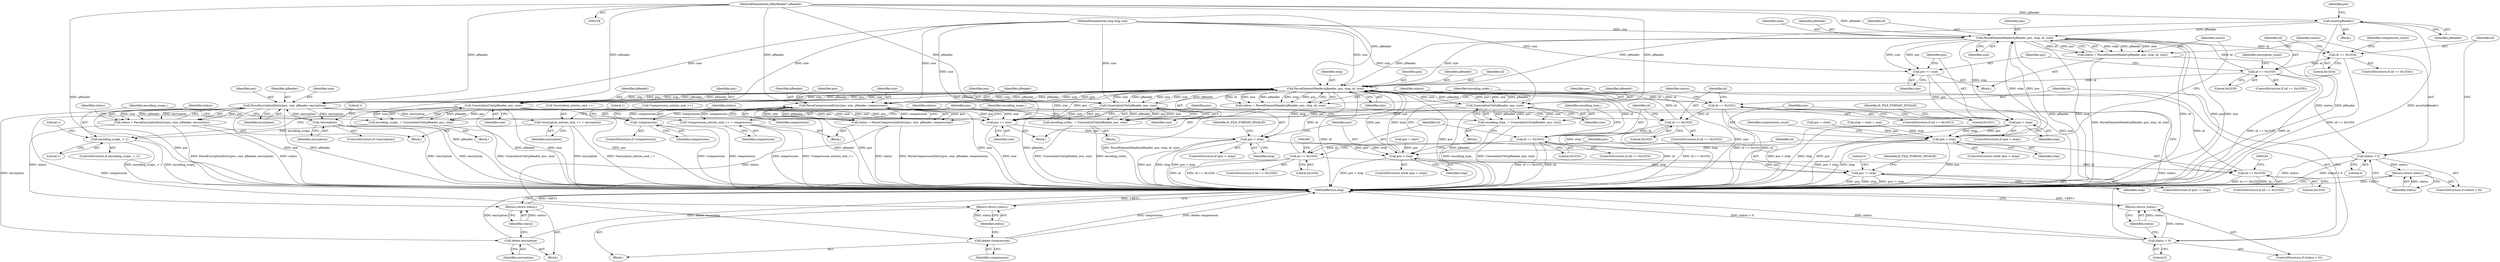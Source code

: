 digraph "0_Android_cc274e2abe8b2a6698a5c47d8aa4bb45f1f9538d_48@API" {
"1000111" [label="(Call,assert(pReader))"];
"1000109" [label="(MethodParameterIn,IMkvReader* pReader)"];
"1000141" [label="(Call,ParseElementHeader(pReader, pos, stop, id, size))"];
"1000139" [label="(Call,status = ParseElementHeader(pReader, pos, stop, id, size))"];
"1000148" [label="(Call,status < 0)"];
"1000151" [label="(Return,return status;)"];
"1000154" [label="(Call,id == 0x1034)"];
"1000160" [label="(Call,id == 0x1035)"];
"1000229" [label="(Call,ParseElementHeader(pReader, pos, stop, id, size))"];
"1000227" [label="(Call,status = ParseElementHeader(pReader, pos, stop, id, size))"];
"1000236" [label="(Call,status < 0)"];
"1000239" [label="(Return,return status;)"];
"1000242" [label="(Call,id == 0x1031)"];
"1000254" [label="(Call,id == 0x1032)"];
"1000273" [label="(Call,id == 0x1033)"];
"1000285" [label="(Call,id == 0x1034)"];
"1000319" [label="(Call,id == 0x1035)"];
"1000248" [label="(Call,UnserializeUInt(pReader, pos, size))"];
"1000246" [label="(Call,encoding_order_ = UnserializeUInt(pReader, pos, size))"];
"1000351" [label="(Call,pos += size)"];
"1000355" [label="(Call,pos > stop)"];
"1000220" [label="(Call,pos < stop)"];
"1000361" [label="(Call,pos != stop)"];
"1000260" [label="(Call,UnserializeUInt(pReader, pos, size))"];
"1000258" [label="(Call,encoding_scope_ = UnserializeUInt(pReader, pos, size))"];
"1000265" [label="(Call,encoding_scope_ < 1)"];
"1000279" [label="(Call,UnserializeUInt(pReader, pos, size))"];
"1000277" [label="(Call,encoding_type_ = UnserializeUInt(pReader, pos, size))"];
"1000300" [label="(Call,ParseCompressionEntry(pos, size, pReader, compression))"];
"1000293" [label="(Call,!compression)"];
"1000298" [label="(Call,status = ParseCompressionEntry(pos, size, pReader, compression))"];
"1000310" [label="(Return,return status;)"];
"1000308" [label="(Call,delete compression)"];
"1000312" [label="(Call,*compression_entries_end_++ = compression)"];
"1000334" [label="(Call,ParseEncryptionEntry(pos, size, pReader, encryption))"];
"1000327" [label="(Call,!encryption)"];
"1000332" [label="(Call,status = ParseEncryptionEntry(pos, size, pReader, encryption))"];
"1000344" [label="(Return,return status;)"];
"1000342" [label="(Call,delete encryption)"];
"1000346" [label="(Call,*encryption_entries_end_++ = encryption)"];
"1000165" [label="(Call,pos += size)"];
"1000169" [label="(Call,pos > stop)"];
"1000132" [label="(Call,pos < stop)"];
"1000160" [label="(Call,id == 0x1035)"];
"1000173" [label="(Identifier,E_FILE_FORMAT_INVALID)"];
"1000139" [label="(Call,status = ParseElementHeader(pReader, pos, stop, id, size))"];
"1000345" [label="(Identifier,status)"];
"1000365" [label="(Identifier,E_FILE_FORMAT_INVALID)"];
"1000222" [label="(Identifier,stop)"];
"1000108" [label="(MethodParameterIn,long long size)"];
"1000310" [label="(Return,return status;)"];
"1000320" [label="(Identifier,id)"];
"1000133" [label="(Identifier,pos)"];
"1000273" [label="(Call,id == 0x1033)"];
"1000216" [label="(Call,pos = start)"];
"1000341" [label="(Block,)"];
"1000242" [label="(Call,id == 0x1031)"];
"1000318" [label="(ControlStructure,if (id == 0x1035))"];
"1000132" [label="(Call,pos < stop)"];
"1000328" [label="(Identifier,encryption)"];
"1000307" [label="(Block,)"];
"1000316" [label="(Identifier,compression)"];
"1000149" [label="(Identifier,status)"];
"1000287" [label="(Literal,0x1034)"];
"1000109" [label="(MethodParameterIn,IMkvReader* pReader)"];
"1000258" [label="(Call,encoding_scope_ = UnserializeUInt(pReader, pos, size))"];
"1000332" [label="(Call,status = ParseEncryptionEntry(pos, size, pReader, encryption))"];
"1000321" [label="(Literal,0x1035)"];
"1000298" [label="(Call,status = ParseCompressionEntry(pos, size, pReader, compression))"];
"1000169" [label="(Call,pos > stop)"];
"1000220" [label="(Call,pos < stop)"];
"1000223" [label="(Block,)"];
"1000356" [label="(Identifier,pos)"];
"1000238" [label="(Literal,0)"];
"1000354" [label="(ControlStructure,if (pos > stop))"];
"1000280" [label="(Identifier,pReader)"];
"1000333" [label="(Identifier,status)"];
"1000267" [label="(Literal,1)"];
"1000306" [label="(Identifier,status)"];
"1000367" [label="(Literal,0)"];
"1000266" [label="(Identifier,encoding_scope_)"];
"1000159" [label="(ControlStructure,if (id == 0x1035))"];
"1000300" [label="(Call,ParseCompressionEntry(pos, size, pReader, compression))"];
"1000363" [label="(Identifier,stop)"];
"1000231" [label="(Identifier,pos)"];
"1000270" [label="(Literal,1)"];
"1000236" [label="(Call,status < 0)"];
"1000253" [label="(ControlStructure,if (id == 0x1032))"];
"1000302" [label="(Identifier,size)"];
"1000272" [label="(ControlStructure,if (id == 0x1033))"];
"1000251" [label="(Identifier,size)"];
"1000152" [label="(Identifier,status)"];
"1000154" [label="(Call,id == 0x1034)"];
"1000360" [label="(ControlStructure,if (pos != stop))"];
"1000264" [label="(ControlStructure,if (encoding_scope_ < 1))"];
"1000111" [label="(Call,assert(pReader))"];
"1000262" [label="(Identifier,pos)"];
"1000309" [label="(Identifier,compression)"];
"1000148" [label="(Call,status < 0)"];
"1000235" [label="(ControlStructure,if (status < 0))"];
"1000256" [label="(Literal,0x1032)"];
"1000286" [label="(Identifier,id)"];
"1000304" [label="(Identifier,compression)"];
"1000156" [label="(Literal,0x1034)"];
"1000284" [label="(ControlStructure,if (id == 0x1034))"];
"1000134" [label="(Identifier,stop)"];
"1000353" [label="(Identifier,size)"];
"1000334" [label="(Call,ParseEncryptionEntry(pos, size, pReader, encryption))"];
"1000110" [label="(Block,)"];
"1000303" [label="(Identifier,pReader)"];
"1000145" [label="(Identifier,id)"];
"1000140" [label="(Identifier,status)"];
"1000285" [label="(Call,id == 0x1034)"];
"1000257" [label="(Block,)"];
"1000368" [label="(MethodReturn,long)"];
"1000161" [label="(Identifier,id)"];
"1000250" [label="(Identifier,pos)"];
"1000249" [label="(Identifier,pReader)"];
"1000357" [label="(Identifier,stop)"];
"1000352" [label="(Identifier,pos)"];
"1000141" [label="(Call,ParseElementHeader(pReader, pos, stop, id, size))"];
"1000239" [label="(Return,return status;)"];
"1000313" [label="(Call,*compression_entries_end_++)"];
"1000361" [label="(Call,pos != stop)"];
"1000281" [label="(Identifier,pos)"];
"1000230" [label="(Identifier,pReader)"];
"1000322" [label="(Block,)"];
"1000221" [label="(Identifier,pos)"];
"1000327" [label="(Call,!encryption)"];
"1000276" [label="(Block,)"];
"1000151" [label="(Return,return status;)"];
"1000335" [label="(Identifier,pos)"];
"1000229" [label="(Call,ParseElementHeader(pReader, pos, stop, id, size))"];
"1000177" [label="(Identifier,compression_count)"];
"1000319" [label="(Call,id == 0x1035)"];
"1000255" [label="(Identifier,id)"];
"1000260" [label="(Call,UnserializeUInt(pReader, pos, size))"];
"1000346" [label="(Call,*encryption_entries_end_++ = encryption)"];
"1000244" [label="(Literal,0x1031)"];
"1000277" [label="(Call,encoding_type_ = UnserializeUInt(pReader, pos, size))"];
"1000241" [label="(ControlStructure,if (id == 0x1031))"];
"1000153" [label="(ControlStructure,if (id == 0x1034))"];
"1000233" [label="(Identifier,id)"];
"1000219" [label="(ControlStructure,while (pos < stop))"];
"1000131" [label="(ControlStructure,while (pos < stop))"];
"1000274" [label="(Identifier,id)"];
"1000337" [label="(Identifier,pReader)"];
"1000232" [label="(Identifier,stop)"];
"1000246" [label="(Call,encoding_order_ = UnserializeUInt(pReader, pos, size))"];
"1000162" [label="(Literal,0x1035)"];
"1000362" [label="(Identifier,pos)"];
"1000265" [label="(Call,encoding_scope_ < 1)"];
"1000347" [label="(Call,*encryption_entries_end_++)"];
"1000275" [label="(Literal,0x1033)"];
"1000338" [label="(Identifier,encryption)"];
"1000343" [label="(Identifier,encryption)"];
"1000150" [label="(Literal,0)"];
"1000350" [label="(Identifier,encryption)"];
"1000355" [label="(Call,pos > stop)"];
"1000143" [label="(Identifier,pos)"];
"1000245" [label="(Block,)"];
"1000308" [label="(Call,delete compression)"];
"1000144" [label="(Identifier,stop)"];
"1000293" [label="(Call,!compression)"];
"1000351" [label="(Call,pos += size)"];
"1000167" [label="(Identifier,size)"];
"1000114" [label="(Call,pos = start)"];
"1000247" [label="(Identifier,encoding_order_)"];
"1000359" [label="(Identifier,E_FILE_FORMAT_INVALID)"];
"1000340" [label="(Identifier,status)"];
"1000234" [label="(Identifier,size)"];
"1000294" [label="(Identifier,compression)"];
"1000248" [label="(Call,UnserializeUInt(pReader, pos, size))"];
"1000263" [label="(Identifier,size)"];
"1000344" [label="(Return,return status;)"];
"1000292" [label="(ControlStructure,if (!compression))"];
"1000240" [label="(Identifier,status)"];
"1000170" [label="(Identifier,pos)"];
"1000168" [label="(ControlStructure,if (pos > stop))"];
"1000326" [label="(ControlStructure,if (!encryption))"];
"1000158" [label="(Identifier,compression_count)"];
"1000254" [label="(Call,id == 0x1032)"];
"1000312" [label="(Call,*compression_entries_end_++ = compression)"];
"1000336" [label="(Identifier,size)"];
"1000297" [label="(Literal,1)"];
"1000282" [label="(Identifier,size)"];
"1000342" [label="(Call,delete encryption)"];
"1000118" [label="(Call,stop = start + size)"];
"1000331" [label="(Literal,1)"];
"1000228" [label="(Identifier,status)"];
"1000278" [label="(Identifier,encoding_type_)"];
"1000142" [label="(Identifier,pReader)"];
"1000279" [label="(Call,UnserializeUInt(pReader, pos, size))"];
"1000261" [label="(Identifier,pReader)"];
"1000227" [label="(Call,status = ParseElementHeader(pReader, pos, stop, id, size))"];
"1000237" [label="(Identifier,status)"];
"1000299" [label="(Identifier,status)"];
"1000146" [label="(Identifier,size)"];
"1000259" [label="(Identifier,encoding_scope_)"];
"1000115" [label="(Identifier,pos)"];
"1000311" [label="(Identifier,status)"];
"1000171" [label="(Identifier,stop)"];
"1000147" [label="(ControlStructure,if (status < 0))"];
"1000288" [label="(Block,)"];
"1000155" [label="(Identifier,id)"];
"1000112" [label="(Identifier,pReader)"];
"1000166" [label="(Identifier,pos)"];
"1000135" [label="(Block,)"];
"1000165" [label="(Call,pos += size)"];
"1000164" [label="(Identifier,encryption_count)"];
"1000301" [label="(Identifier,pos)"];
"1000243" [label="(Identifier,id)"];
"1000111" -> "1000110"  [label="AST: "];
"1000111" -> "1000112"  [label="CFG: "];
"1000112" -> "1000111"  [label="AST: "];
"1000115" -> "1000111"  [label="CFG: "];
"1000111" -> "1000368"  [label="DDG: pReader"];
"1000111" -> "1000368"  [label="DDG: assert(pReader)"];
"1000109" -> "1000111"  [label="DDG: pReader"];
"1000111" -> "1000141"  [label="DDG: pReader"];
"1000111" -> "1000229"  [label="DDG: pReader"];
"1000109" -> "1000106"  [label="AST: "];
"1000109" -> "1000368"  [label="DDG: pReader"];
"1000109" -> "1000141"  [label="DDG: pReader"];
"1000109" -> "1000229"  [label="DDG: pReader"];
"1000109" -> "1000248"  [label="DDG: pReader"];
"1000109" -> "1000260"  [label="DDG: pReader"];
"1000109" -> "1000279"  [label="DDG: pReader"];
"1000109" -> "1000300"  [label="DDG: pReader"];
"1000109" -> "1000334"  [label="DDG: pReader"];
"1000141" -> "1000139"  [label="AST: "];
"1000141" -> "1000146"  [label="CFG: "];
"1000142" -> "1000141"  [label="AST: "];
"1000143" -> "1000141"  [label="AST: "];
"1000144" -> "1000141"  [label="AST: "];
"1000145" -> "1000141"  [label="AST: "];
"1000146" -> "1000141"  [label="AST: "];
"1000139" -> "1000141"  [label="CFG: "];
"1000141" -> "1000368"  [label="DDG: pReader"];
"1000141" -> "1000368"  [label="DDG: stop"];
"1000141" -> "1000368"  [label="DDG: id"];
"1000141" -> "1000368"  [label="DDG: pos"];
"1000141" -> "1000368"  [label="DDG: size"];
"1000141" -> "1000139"  [label="DDG: stop"];
"1000141" -> "1000139"  [label="DDG: pReader"];
"1000141" -> "1000139"  [label="DDG: size"];
"1000141" -> "1000139"  [label="DDG: id"];
"1000141" -> "1000139"  [label="DDG: pos"];
"1000132" -> "1000141"  [label="DDG: pos"];
"1000132" -> "1000141"  [label="DDG: stop"];
"1000160" -> "1000141"  [label="DDG: id"];
"1000108" -> "1000141"  [label="DDG: size"];
"1000141" -> "1000154"  [label="DDG: id"];
"1000141" -> "1000165"  [label="DDG: size"];
"1000141" -> "1000165"  [label="DDG: pos"];
"1000141" -> "1000169"  [label="DDG: stop"];
"1000141" -> "1000229"  [label="DDG: pReader"];
"1000141" -> "1000229"  [label="DDG: size"];
"1000139" -> "1000135"  [label="AST: "];
"1000140" -> "1000139"  [label="AST: "];
"1000149" -> "1000139"  [label="CFG: "];
"1000139" -> "1000368"  [label="DDG: ParseElementHeader(pReader, pos, stop, id, size)"];
"1000139" -> "1000148"  [label="DDG: status"];
"1000148" -> "1000147"  [label="AST: "];
"1000148" -> "1000150"  [label="CFG: "];
"1000149" -> "1000148"  [label="AST: "];
"1000150" -> "1000148"  [label="AST: "];
"1000152" -> "1000148"  [label="CFG: "];
"1000155" -> "1000148"  [label="CFG: "];
"1000148" -> "1000368"  [label="DDG: status"];
"1000148" -> "1000368"  [label="DDG: status < 0"];
"1000148" -> "1000151"  [label="DDG: status"];
"1000151" -> "1000147"  [label="AST: "];
"1000151" -> "1000152"  [label="CFG: "];
"1000152" -> "1000151"  [label="AST: "];
"1000368" -> "1000151"  [label="CFG: "];
"1000151" -> "1000368"  [label="DDG: <RET>"];
"1000152" -> "1000151"  [label="DDG: status"];
"1000154" -> "1000153"  [label="AST: "];
"1000154" -> "1000156"  [label="CFG: "];
"1000155" -> "1000154"  [label="AST: "];
"1000156" -> "1000154"  [label="AST: "];
"1000158" -> "1000154"  [label="CFG: "];
"1000161" -> "1000154"  [label="CFG: "];
"1000154" -> "1000368"  [label="DDG: id == 0x1034"];
"1000154" -> "1000160"  [label="DDG: id"];
"1000160" -> "1000159"  [label="AST: "];
"1000160" -> "1000162"  [label="CFG: "];
"1000161" -> "1000160"  [label="AST: "];
"1000162" -> "1000160"  [label="AST: "];
"1000164" -> "1000160"  [label="CFG: "];
"1000166" -> "1000160"  [label="CFG: "];
"1000160" -> "1000368"  [label="DDG: id == 0x1035"];
"1000160" -> "1000368"  [label="DDG: id"];
"1000160" -> "1000229"  [label="DDG: id"];
"1000229" -> "1000227"  [label="AST: "];
"1000229" -> "1000234"  [label="CFG: "];
"1000230" -> "1000229"  [label="AST: "];
"1000231" -> "1000229"  [label="AST: "];
"1000232" -> "1000229"  [label="AST: "];
"1000233" -> "1000229"  [label="AST: "];
"1000234" -> "1000229"  [label="AST: "];
"1000227" -> "1000229"  [label="CFG: "];
"1000229" -> "1000368"  [label="DDG: id"];
"1000229" -> "1000368"  [label="DDG: pos"];
"1000229" -> "1000368"  [label="DDG: stop"];
"1000229" -> "1000368"  [label="DDG: size"];
"1000229" -> "1000368"  [label="DDG: pReader"];
"1000229" -> "1000227"  [label="DDG: id"];
"1000229" -> "1000227"  [label="DDG: size"];
"1000229" -> "1000227"  [label="DDG: pReader"];
"1000229" -> "1000227"  [label="DDG: stop"];
"1000229" -> "1000227"  [label="DDG: pos"];
"1000279" -> "1000229"  [label="DDG: pReader"];
"1000279" -> "1000229"  [label="DDG: size"];
"1000300" -> "1000229"  [label="DDG: pReader"];
"1000300" -> "1000229"  [label="DDG: size"];
"1000260" -> "1000229"  [label="DDG: pReader"];
"1000260" -> "1000229"  [label="DDG: size"];
"1000334" -> "1000229"  [label="DDG: pReader"];
"1000334" -> "1000229"  [label="DDG: size"];
"1000248" -> "1000229"  [label="DDG: pReader"];
"1000248" -> "1000229"  [label="DDG: size"];
"1000220" -> "1000229"  [label="DDG: pos"];
"1000220" -> "1000229"  [label="DDG: stop"];
"1000285" -> "1000229"  [label="DDG: id"];
"1000254" -> "1000229"  [label="DDG: id"];
"1000273" -> "1000229"  [label="DDG: id"];
"1000319" -> "1000229"  [label="DDG: id"];
"1000242" -> "1000229"  [label="DDG: id"];
"1000108" -> "1000229"  [label="DDG: size"];
"1000229" -> "1000242"  [label="DDG: id"];
"1000229" -> "1000248"  [label="DDG: pReader"];
"1000229" -> "1000248"  [label="DDG: pos"];
"1000229" -> "1000248"  [label="DDG: size"];
"1000229" -> "1000260"  [label="DDG: pReader"];
"1000229" -> "1000260"  [label="DDG: pos"];
"1000229" -> "1000260"  [label="DDG: size"];
"1000229" -> "1000279"  [label="DDG: pReader"];
"1000229" -> "1000279"  [label="DDG: pos"];
"1000229" -> "1000279"  [label="DDG: size"];
"1000229" -> "1000300"  [label="DDG: pos"];
"1000229" -> "1000300"  [label="DDG: size"];
"1000229" -> "1000300"  [label="DDG: pReader"];
"1000229" -> "1000334"  [label="DDG: pos"];
"1000229" -> "1000334"  [label="DDG: size"];
"1000229" -> "1000334"  [label="DDG: pReader"];
"1000229" -> "1000351"  [label="DDG: size"];
"1000229" -> "1000351"  [label="DDG: pos"];
"1000229" -> "1000355"  [label="DDG: stop"];
"1000227" -> "1000223"  [label="AST: "];
"1000228" -> "1000227"  [label="AST: "];
"1000237" -> "1000227"  [label="CFG: "];
"1000227" -> "1000368"  [label="DDG: ParseElementHeader(pReader, pos, stop, id, size)"];
"1000227" -> "1000236"  [label="DDG: status"];
"1000236" -> "1000235"  [label="AST: "];
"1000236" -> "1000238"  [label="CFG: "];
"1000237" -> "1000236"  [label="AST: "];
"1000238" -> "1000236"  [label="AST: "];
"1000240" -> "1000236"  [label="CFG: "];
"1000243" -> "1000236"  [label="CFG: "];
"1000236" -> "1000368"  [label="DDG: status"];
"1000236" -> "1000368"  [label="DDG: status < 0"];
"1000236" -> "1000239"  [label="DDG: status"];
"1000239" -> "1000235"  [label="AST: "];
"1000239" -> "1000240"  [label="CFG: "];
"1000240" -> "1000239"  [label="AST: "];
"1000368" -> "1000239"  [label="CFG: "];
"1000239" -> "1000368"  [label="DDG: <RET>"];
"1000240" -> "1000239"  [label="DDG: status"];
"1000242" -> "1000241"  [label="AST: "];
"1000242" -> "1000244"  [label="CFG: "];
"1000243" -> "1000242"  [label="AST: "];
"1000244" -> "1000242"  [label="AST: "];
"1000247" -> "1000242"  [label="CFG: "];
"1000255" -> "1000242"  [label="CFG: "];
"1000242" -> "1000368"  [label="DDG: id == 0x1031"];
"1000242" -> "1000368"  [label="DDG: id"];
"1000242" -> "1000254"  [label="DDG: id"];
"1000254" -> "1000253"  [label="AST: "];
"1000254" -> "1000256"  [label="CFG: "];
"1000255" -> "1000254"  [label="AST: "];
"1000256" -> "1000254"  [label="AST: "];
"1000259" -> "1000254"  [label="CFG: "];
"1000274" -> "1000254"  [label="CFG: "];
"1000254" -> "1000368"  [label="DDG: id"];
"1000254" -> "1000368"  [label="DDG: id == 0x1032"];
"1000254" -> "1000273"  [label="DDG: id"];
"1000273" -> "1000272"  [label="AST: "];
"1000273" -> "1000275"  [label="CFG: "];
"1000274" -> "1000273"  [label="AST: "];
"1000275" -> "1000273"  [label="AST: "];
"1000278" -> "1000273"  [label="CFG: "];
"1000286" -> "1000273"  [label="CFG: "];
"1000273" -> "1000368"  [label="DDG: id"];
"1000273" -> "1000368"  [label="DDG: id == 0x1033"];
"1000273" -> "1000285"  [label="DDG: id"];
"1000285" -> "1000284"  [label="AST: "];
"1000285" -> "1000287"  [label="CFG: "];
"1000286" -> "1000285"  [label="AST: "];
"1000287" -> "1000285"  [label="AST: "];
"1000290" -> "1000285"  [label="CFG: "];
"1000320" -> "1000285"  [label="CFG: "];
"1000285" -> "1000368"  [label="DDG: id"];
"1000285" -> "1000368"  [label="DDG: id == 0x1034"];
"1000285" -> "1000319"  [label="DDG: id"];
"1000319" -> "1000318"  [label="AST: "];
"1000319" -> "1000321"  [label="CFG: "];
"1000320" -> "1000319"  [label="AST: "];
"1000321" -> "1000319"  [label="AST: "];
"1000324" -> "1000319"  [label="CFG: "];
"1000352" -> "1000319"  [label="CFG: "];
"1000319" -> "1000368"  [label="DDG: id == 0x1035"];
"1000319" -> "1000368"  [label="DDG: id"];
"1000248" -> "1000246"  [label="AST: "];
"1000248" -> "1000251"  [label="CFG: "];
"1000249" -> "1000248"  [label="AST: "];
"1000250" -> "1000248"  [label="AST: "];
"1000251" -> "1000248"  [label="AST: "];
"1000246" -> "1000248"  [label="CFG: "];
"1000248" -> "1000368"  [label="DDG: pReader"];
"1000248" -> "1000246"  [label="DDG: pReader"];
"1000248" -> "1000246"  [label="DDG: pos"];
"1000248" -> "1000246"  [label="DDG: size"];
"1000108" -> "1000248"  [label="DDG: size"];
"1000248" -> "1000351"  [label="DDG: size"];
"1000248" -> "1000351"  [label="DDG: pos"];
"1000246" -> "1000245"  [label="AST: "];
"1000247" -> "1000246"  [label="AST: "];
"1000352" -> "1000246"  [label="CFG: "];
"1000246" -> "1000368"  [label="DDG: UnserializeUInt(pReader, pos, size)"];
"1000246" -> "1000368"  [label="DDG: encoding_order_"];
"1000351" -> "1000223"  [label="AST: "];
"1000351" -> "1000353"  [label="CFG: "];
"1000352" -> "1000351"  [label="AST: "];
"1000353" -> "1000351"  [label="AST: "];
"1000356" -> "1000351"  [label="CFG: "];
"1000351" -> "1000368"  [label="DDG: size"];
"1000260" -> "1000351"  [label="DDG: size"];
"1000260" -> "1000351"  [label="DDG: pos"];
"1000300" -> "1000351"  [label="DDG: size"];
"1000300" -> "1000351"  [label="DDG: pos"];
"1000334" -> "1000351"  [label="DDG: size"];
"1000334" -> "1000351"  [label="DDG: pos"];
"1000279" -> "1000351"  [label="DDG: size"];
"1000279" -> "1000351"  [label="DDG: pos"];
"1000108" -> "1000351"  [label="DDG: size"];
"1000351" -> "1000355"  [label="DDG: pos"];
"1000355" -> "1000354"  [label="AST: "];
"1000355" -> "1000357"  [label="CFG: "];
"1000356" -> "1000355"  [label="AST: "];
"1000357" -> "1000355"  [label="AST: "];
"1000221" -> "1000355"  [label="CFG: "];
"1000359" -> "1000355"  [label="CFG: "];
"1000355" -> "1000368"  [label="DDG: pos"];
"1000355" -> "1000368"  [label="DDG: stop"];
"1000355" -> "1000368"  [label="DDG: pos > stop"];
"1000355" -> "1000220"  [label="DDG: pos"];
"1000355" -> "1000220"  [label="DDG: stop"];
"1000220" -> "1000219"  [label="AST: "];
"1000220" -> "1000222"  [label="CFG: "];
"1000221" -> "1000220"  [label="AST: "];
"1000222" -> "1000220"  [label="AST: "];
"1000228" -> "1000220"  [label="CFG: "];
"1000362" -> "1000220"  [label="CFG: "];
"1000220" -> "1000368"  [label="DDG: pos < stop"];
"1000216" -> "1000220"  [label="DDG: pos"];
"1000132" -> "1000220"  [label="DDG: stop"];
"1000220" -> "1000361"  [label="DDG: pos"];
"1000220" -> "1000361"  [label="DDG: stop"];
"1000361" -> "1000360"  [label="AST: "];
"1000361" -> "1000363"  [label="CFG: "];
"1000362" -> "1000361"  [label="AST: "];
"1000363" -> "1000361"  [label="AST: "];
"1000365" -> "1000361"  [label="CFG: "];
"1000367" -> "1000361"  [label="CFG: "];
"1000361" -> "1000368"  [label="DDG: pos != stop"];
"1000361" -> "1000368"  [label="DDG: pos"];
"1000361" -> "1000368"  [label="DDG: stop"];
"1000260" -> "1000258"  [label="AST: "];
"1000260" -> "1000263"  [label="CFG: "];
"1000261" -> "1000260"  [label="AST: "];
"1000262" -> "1000260"  [label="AST: "];
"1000263" -> "1000260"  [label="AST: "];
"1000258" -> "1000260"  [label="CFG: "];
"1000260" -> "1000368"  [label="DDG: size"];
"1000260" -> "1000368"  [label="DDG: pos"];
"1000260" -> "1000368"  [label="DDG: pReader"];
"1000260" -> "1000258"  [label="DDG: pReader"];
"1000260" -> "1000258"  [label="DDG: pos"];
"1000260" -> "1000258"  [label="DDG: size"];
"1000108" -> "1000260"  [label="DDG: size"];
"1000258" -> "1000257"  [label="AST: "];
"1000259" -> "1000258"  [label="AST: "];
"1000266" -> "1000258"  [label="CFG: "];
"1000258" -> "1000368"  [label="DDG: UnserializeUInt(pReader, pos, size)"];
"1000258" -> "1000265"  [label="DDG: encoding_scope_"];
"1000265" -> "1000264"  [label="AST: "];
"1000265" -> "1000267"  [label="CFG: "];
"1000266" -> "1000265"  [label="AST: "];
"1000267" -> "1000265"  [label="AST: "];
"1000270" -> "1000265"  [label="CFG: "];
"1000352" -> "1000265"  [label="CFG: "];
"1000265" -> "1000368"  [label="DDG: encoding_scope_"];
"1000265" -> "1000368"  [label="DDG: encoding_scope_ < 1"];
"1000279" -> "1000277"  [label="AST: "];
"1000279" -> "1000282"  [label="CFG: "];
"1000280" -> "1000279"  [label="AST: "];
"1000281" -> "1000279"  [label="AST: "];
"1000282" -> "1000279"  [label="AST: "];
"1000277" -> "1000279"  [label="CFG: "];
"1000279" -> "1000368"  [label="DDG: pReader"];
"1000279" -> "1000277"  [label="DDG: pReader"];
"1000279" -> "1000277"  [label="DDG: pos"];
"1000279" -> "1000277"  [label="DDG: size"];
"1000108" -> "1000279"  [label="DDG: size"];
"1000277" -> "1000276"  [label="AST: "];
"1000278" -> "1000277"  [label="AST: "];
"1000352" -> "1000277"  [label="CFG: "];
"1000277" -> "1000368"  [label="DDG: encoding_type_"];
"1000277" -> "1000368"  [label="DDG: UnserializeUInt(pReader, pos, size)"];
"1000300" -> "1000298"  [label="AST: "];
"1000300" -> "1000304"  [label="CFG: "];
"1000301" -> "1000300"  [label="AST: "];
"1000302" -> "1000300"  [label="AST: "];
"1000303" -> "1000300"  [label="AST: "];
"1000304" -> "1000300"  [label="AST: "];
"1000298" -> "1000300"  [label="CFG: "];
"1000300" -> "1000368"  [label="DDG: pReader"];
"1000300" -> "1000368"  [label="DDG: pos"];
"1000300" -> "1000368"  [label="DDG: size"];
"1000300" -> "1000293"  [label="DDG: compression"];
"1000300" -> "1000298"  [label="DDG: pos"];
"1000300" -> "1000298"  [label="DDG: size"];
"1000300" -> "1000298"  [label="DDG: pReader"];
"1000300" -> "1000298"  [label="DDG: compression"];
"1000108" -> "1000300"  [label="DDG: size"];
"1000293" -> "1000300"  [label="DDG: compression"];
"1000300" -> "1000308"  [label="DDG: compression"];
"1000300" -> "1000312"  [label="DDG: compression"];
"1000293" -> "1000292"  [label="AST: "];
"1000293" -> "1000294"  [label="CFG: "];
"1000294" -> "1000293"  [label="AST: "];
"1000297" -> "1000293"  [label="CFG: "];
"1000299" -> "1000293"  [label="CFG: "];
"1000293" -> "1000368"  [label="DDG: compression"];
"1000293" -> "1000368"  [label="DDG: !compression"];
"1000298" -> "1000288"  [label="AST: "];
"1000299" -> "1000298"  [label="AST: "];
"1000306" -> "1000298"  [label="CFG: "];
"1000298" -> "1000368"  [label="DDG: status"];
"1000298" -> "1000368"  [label="DDG: ParseCompressionEntry(pos, size, pReader, compression)"];
"1000298" -> "1000310"  [label="DDG: status"];
"1000310" -> "1000307"  [label="AST: "];
"1000310" -> "1000311"  [label="CFG: "];
"1000311" -> "1000310"  [label="AST: "];
"1000368" -> "1000310"  [label="CFG: "];
"1000310" -> "1000368"  [label="DDG: <RET>"];
"1000311" -> "1000310"  [label="DDG: status"];
"1000308" -> "1000307"  [label="AST: "];
"1000308" -> "1000309"  [label="CFG: "];
"1000309" -> "1000308"  [label="AST: "];
"1000311" -> "1000308"  [label="CFG: "];
"1000308" -> "1000368"  [label="DDG: compression"];
"1000308" -> "1000368"  [label="DDG: delete compression"];
"1000312" -> "1000288"  [label="AST: "];
"1000312" -> "1000316"  [label="CFG: "];
"1000313" -> "1000312"  [label="AST: "];
"1000316" -> "1000312"  [label="AST: "];
"1000352" -> "1000312"  [label="CFG: "];
"1000312" -> "1000368"  [label="DDG: compression"];
"1000312" -> "1000368"  [label="DDG: *compression_entries_end_++"];
"1000334" -> "1000332"  [label="AST: "];
"1000334" -> "1000338"  [label="CFG: "];
"1000335" -> "1000334"  [label="AST: "];
"1000336" -> "1000334"  [label="AST: "];
"1000337" -> "1000334"  [label="AST: "];
"1000338" -> "1000334"  [label="AST: "];
"1000332" -> "1000334"  [label="CFG: "];
"1000334" -> "1000368"  [label="DDG: size"];
"1000334" -> "1000368"  [label="DDG: pReader"];
"1000334" -> "1000368"  [label="DDG: pos"];
"1000334" -> "1000327"  [label="DDG: encryption"];
"1000334" -> "1000332"  [label="DDG: pos"];
"1000334" -> "1000332"  [label="DDG: size"];
"1000334" -> "1000332"  [label="DDG: pReader"];
"1000334" -> "1000332"  [label="DDG: encryption"];
"1000108" -> "1000334"  [label="DDG: size"];
"1000327" -> "1000334"  [label="DDG: encryption"];
"1000334" -> "1000342"  [label="DDG: encryption"];
"1000334" -> "1000346"  [label="DDG: encryption"];
"1000327" -> "1000326"  [label="AST: "];
"1000327" -> "1000328"  [label="CFG: "];
"1000328" -> "1000327"  [label="AST: "];
"1000331" -> "1000327"  [label="CFG: "];
"1000333" -> "1000327"  [label="CFG: "];
"1000327" -> "1000368"  [label="DDG: encryption"];
"1000327" -> "1000368"  [label="DDG: !encryption"];
"1000332" -> "1000322"  [label="AST: "];
"1000333" -> "1000332"  [label="AST: "];
"1000340" -> "1000332"  [label="CFG: "];
"1000332" -> "1000368"  [label="DDG: ParseEncryptionEntry(pos, size, pReader, encryption)"];
"1000332" -> "1000368"  [label="DDG: status"];
"1000332" -> "1000344"  [label="DDG: status"];
"1000344" -> "1000341"  [label="AST: "];
"1000344" -> "1000345"  [label="CFG: "];
"1000345" -> "1000344"  [label="AST: "];
"1000368" -> "1000344"  [label="CFG: "];
"1000344" -> "1000368"  [label="DDG: <RET>"];
"1000345" -> "1000344"  [label="DDG: status"];
"1000342" -> "1000341"  [label="AST: "];
"1000342" -> "1000343"  [label="CFG: "];
"1000343" -> "1000342"  [label="AST: "];
"1000345" -> "1000342"  [label="CFG: "];
"1000342" -> "1000368"  [label="DDG: encryption"];
"1000342" -> "1000368"  [label="DDG: delete encryption"];
"1000346" -> "1000322"  [label="AST: "];
"1000346" -> "1000350"  [label="CFG: "];
"1000347" -> "1000346"  [label="AST: "];
"1000350" -> "1000346"  [label="AST: "];
"1000352" -> "1000346"  [label="CFG: "];
"1000346" -> "1000368"  [label="DDG: *encryption_entries_end_++"];
"1000346" -> "1000368"  [label="DDG: encryption"];
"1000165" -> "1000135"  [label="AST: "];
"1000165" -> "1000167"  [label="CFG: "];
"1000166" -> "1000165"  [label="AST: "];
"1000167" -> "1000165"  [label="AST: "];
"1000170" -> "1000165"  [label="CFG: "];
"1000165" -> "1000368"  [label="DDG: size"];
"1000108" -> "1000165"  [label="DDG: size"];
"1000165" -> "1000169"  [label="DDG: pos"];
"1000169" -> "1000168"  [label="AST: "];
"1000169" -> "1000171"  [label="CFG: "];
"1000170" -> "1000169"  [label="AST: "];
"1000171" -> "1000169"  [label="AST: "];
"1000133" -> "1000169"  [label="CFG: "];
"1000173" -> "1000169"  [label="CFG: "];
"1000169" -> "1000368"  [label="DDG: pos > stop"];
"1000169" -> "1000368"  [label="DDG: stop"];
"1000169" -> "1000368"  [label="DDG: pos"];
"1000169" -> "1000132"  [label="DDG: pos"];
"1000169" -> "1000132"  [label="DDG: stop"];
"1000132" -> "1000131"  [label="AST: "];
"1000132" -> "1000134"  [label="CFG: "];
"1000133" -> "1000132"  [label="AST: "];
"1000134" -> "1000132"  [label="AST: "];
"1000140" -> "1000132"  [label="CFG: "];
"1000177" -> "1000132"  [label="CFG: "];
"1000132" -> "1000368"  [label="DDG: pos < stop"];
"1000132" -> "1000368"  [label="DDG: stop"];
"1000132" -> "1000368"  [label="DDG: pos"];
"1000114" -> "1000132"  [label="DDG: pos"];
"1000118" -> "1000132"  [label="DDG: stop"];
}
